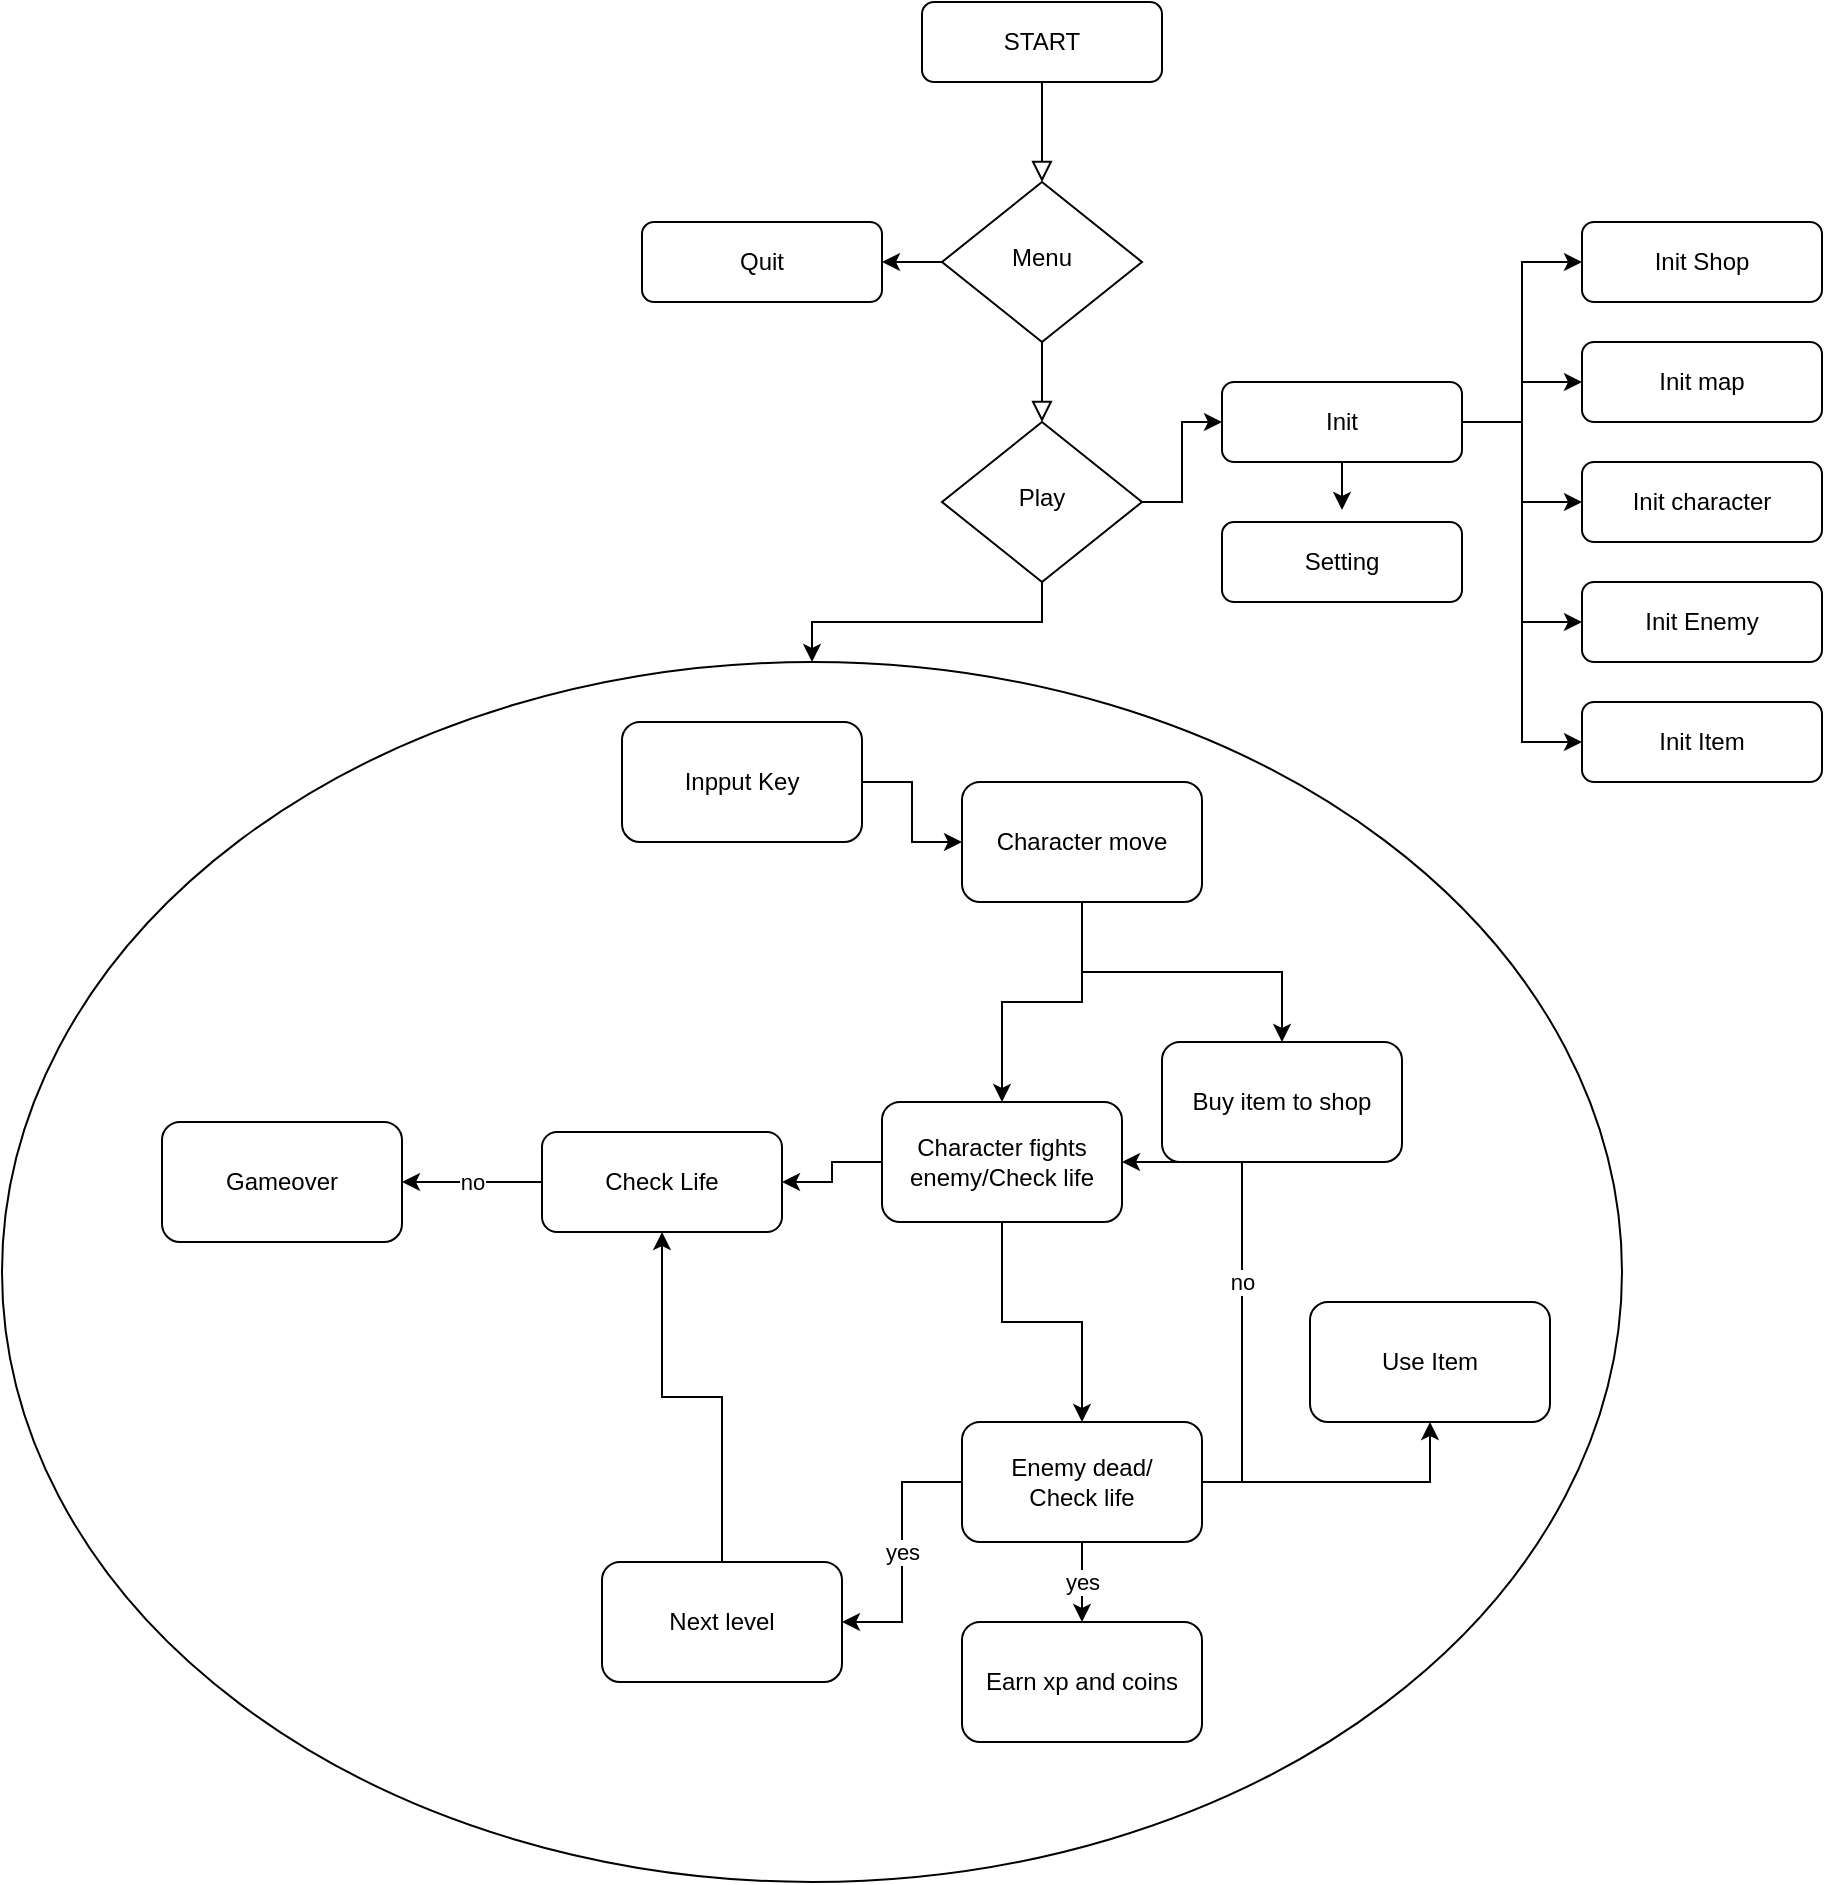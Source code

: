 <mxfile version="21.7.5" type="github">
  <diagram id="C5RBs43oDa-KdzZeNtuy" name="Page-1">
    <mxGraphModel dx="2191" dy="803" grid="1" gridSize="10" guides="1" tooltips="1" connect="1" arrows="1" fold="1" page="1" pageScale="1" pageWidth="827" pageHeight="1169" math="0" shadow="0">
      <root>
        <mxCell id="WIyWlLk6GJQsqaUBKTNV-0" />
        <mxCell id="WIyWlLk6GJQsqaUBKTNV-1" parent="WIyWlLk6GJQsqaUBKTNV-0" />
        <mxCell id="WIyWlLk6GJQsqaUBKTNV-2" value="" style="rounded=0;html=1;jettySize=auto;orthogonalLoop=1;fontSize=11;endArrow=block;endFill=0;endSize=8;strokeWidth=1;shadow=0;labelBackgroundColor=none;edgeStyle=orthogonalEdgeStyle;" parent="WIyWlLk6GJQsqaUBKTNV-1" source="WIyWlLk6GJQsqaUBKTNV-3" target="WIyWlLk6GJQsqaUBKTNV-6" edge="1">
          <mxGeometry relative="1" as="geometry" />
        </mxCell>
        <mxCell id="WIyWlLk6GJQsqaUBKTNV-3" value="START" style="rounded=1;whiteSpace=wrap;html=1;fontSize=12;glass=0;strokeWidth=1;shadow=0;" parent="WIyWlLk6GJQsqaUBKTNV-1" vertex="1">
          <mxGeometry x="160" y="80" width="120" height="40" as="geometry" />
        </mxCell>
        <mxCell id="WIyWlLk6GJQsqaUBKTNV-4" value="" style="rounded=0;html=1;jettySize=auto;orthogonalLoop=1;fontSize=11;endArrow=block;endFill=0;endSize=8;strokeWidth=1;shadow=0;labelBackgroundColor=none;edgeStyle=orthogonalEdgeStyle;" parent="WIyWlLk6GJQsqaUBKTNV-1" source="WIyWlLk6GJQsqaUBKTNV-6" target="WIyWlLk6GJQsqaUBKTNV-10" edge="1">
          <mxGeometry y="20" relative="1" as="geometry">
            <mxPoint as="offset" />
          </mxGeometry>
        </mxCell>
        <mxCell id="Haqf0RjQzHmTsxDKIwQP-2" style="edgeStyle=orthogonalEdgeStyle;rounded=0;orthogonalLoop=1;jettySize=auto;html=1;exitX=0;exitY=0.5;exitDx=0;exitDy=0;" parent="WIyWlLk6GJQsqaUBKTNV-1" source="WIyWlLk6GJQsqaUBKTNV-6" target="Haqf0RjQzHmTsxDKIwQP-1" edge="1">
          <mxGeometry relative="1" as="geometry" />
        </mxCell>
        <mxCell id="WIyWlLk6GJQsqaUBKTNV-6" value="Menu" style="rhombus;whiteSpace=wrap;html=1;shadow=0;fontFamily=Helvetica;fontSize=12;align=center;strokeWidth=1;spacing=6;spacingTop=-4;" parent="WIyWlLk6GJQsqaUBKTNV-1" vertex="1">
          <mxGeometry x="170" y="170" width="100" height="80" as="geometry" />
        </mxCell>
        <mxCell id="WIyWlLk6GJQsqaUBKTNV-7" value="Setting" style="rounded=1;whiteSpace=wrap;html=1;fontSize=12;glass=0;strokeWidth=1;shadow=0;" parent="WIyWlLk6GJQsqaUBKTNV-1" vertex="1">
          <mxGeometry x="310" y="340" width="120" height="40" as="geometry" />
        </mxCell>
        <mxCell id="Haqf0RjQzHmTsxDKIwQP-9" style="edgeStyle=orthogonalEdgeStyle;rounded=0;orthogonalLoop=1;jettySize=auto;html=1;exitX=1;exitY=0.5;exitDx=0;exitDy=0;entryX=0;entryY=0.5;entryDx=0;entryDy=0;" parent="WIyWlLk6GJQsqaUBKTNV-1" source="WIyWlLk6GJQsqaUBKTNV-10" target="WIyWlLk6GJQsqaUBKTNV-12" edge="1">
          <mxGeometry relative="1" as="geometry" />
        </mxCell>
        <mxCell id="Haqf0RjQzHmTsxDKIwQP-11" style="edgeStyle=orthogonalEdgeStyle;rounded=0;orthogonalLoop=1;jettySize=auto;html=1;exitX=0.5;exitY=1;exitDx=0;exitDy=0;entryX=0.5;entryY=0;entryDx=0;entryDy=0;" parent="WIyWlLk6GJQsqaUBKTNV-1" source="WIyWlLk6GJQsqaUBKTNV-10" target="Haqf0RjQzHmTsxDKIwQP-10" edge="1">
          <mxGeometry relative="1" as="geometry" />
        </mxCell>
        <mxCell id="WIyWlLk6GJQsqaUBKTNV-10" value="Play" style="rhombus;whiteSpace=wrap;html=1;shadow=0;fontFamily=Helvetica;fontSize=12;align=center;strokeWidth=1;spacing=6;spacingTop=-4;" parent="WIyWlLk6GJQsqaUBKTNV-1" vertex="1">
          <mxGeometry x="170" y="290" width="100" height="80" as="geometry" />
        </mxCell>
        <mxCell id="Haqf0RjQzHmTsxDKIwQP-6" style="edgeStyle=orthogonalEdgeStyle;rounded=0;orthogonalLoop=1;jettySize=auto;html=1;exitX=1;exitY=0.5;exitDx=0;exitDy=0;entryX=0;entryY=0.5;entryDx=0;entryDy=0;" parent="WIyWlLk6GJQsqaUBKTNV-1" source="WIyWlLk6GJQsqaUBKTNV-12" target="Haqf0RjQzHmTsxDKIwQP-4" edge="1">
          <mxGeometry relative="1" as="geometry" />
        </mxCell>
        <mxCell id="Haqf0RjQzHmTsxDKIwQP-7" style="edgeStyle=orthogonalEdgeStyle;rounded=0;orthogonalLoop=1;jettySize=auto;html=1;exitX=1;exitY=0.5;exitDx=0;exitDy=0;entryX=0;entryY=0.5;entryDx=0;entryDy=0;" parent="WIyWlLk6GJQsqaUBKTNV-1" source="WIyWlLk6GJQsqaUBKTNV-12" target="Haqf0RjQzHmTsxDKIwQP-5" edge="1">
          <mxGeometry relative="1" as="geometry" />
        </mxCell>
        <mxCell id="Haqf0RjQzHmTsxDKIwQP-8" style="edgeStyle=orthogonalEdgeStyle;rounded=0;orthogonalLoop=1;jettySize=auto;html=1;exitX=1;exitY=0.5;exitDx=0;exitDy=0;entryX=0;entryY=0.5;entryDx=0;entryDy=0;" parent="WIyWlLk6GJQsqaUBKTNV-1" source="WIyWlLk6GJQsqaUBKTNV-12" target="Haqf0RjQzHmTsxDKIwQP-3" edge="1">
          <mxGeometry relative="1" as="geometry" />
        </mxCell>
        <mxCell id="Haqf0RjQzHmTsxDKIwQP-16" style="edgeStyle=orthogonalEdgeStyle;rounded=0;orthogonalLoop=1;jettySize=auto;html=1;exitX=1;exitY=0.5;exitDx=0;exitDy=0;entryX=0;entryY=0.5;entryDx=0;entryDy=0;" parent="WIyWlLk6GJQsqaUBKTNV-1" source="WIyWlLk6GJQsqaUBKTNV-12" target="Haqf0RjQzHmTsxDKIwQP-15" edge="1">
          <mxGeometry relative="1" as="geometry" />
        </mxCell>
        <mxCell id="Haqf0RjQzHmTsxDKIwQP-18" style="edgeStyle=orthogonalEdgeStyle;rounded=0;orthogonalLoop=1;jettySize=auto;html=1;exitX=1;exitY=0.5;exitDx=0;exitDy=0;entryX=0;entryY=0.5;entryDx=0;entryDy=0;" parent="WIyWlLk6GJQsqaUBKTNV-1" source="WIyWlLk6GJQsqaUBKTNV-12" target="Haqf0RjQzHmTsxDKIwQP-17" edge="1">
          <mxGeometry relative="1" as="geometry" />
        </mxCell>
        <mxCell id="uIWjwc4P86Pc6bijixl_-3" style="edgeStyle=orthogonalEdgeStyle;rounded=0;orthogonalLoop=1;jettySize=auto;html=1;exitX=0.5;exitY=1;exitDx=0;exitDy=0;entryX=0.5;entryY=-0.15;entryDx=0;entryDy=0;entryPerimeter=0;" edge="1" parent="WIyWlLk6GJQsqaUBKTNV-1" source="WIyWlLk6GJQsqaUBKTNV-12" target="WIyWlLk6GJQsqaUBKTNV-7">
          <mxGeometry relative="1" as="geometry" />
        </mxCell>
        <mxCell id="WIyWlLk6GJQsqaUBKTNV-12" value="Init" style="rounded=1;whiteSpace=wrap;html=1;fontSize=12;glass=0;strokeWidth=1;shadow=0;" parent="WIyWlLk6GJQsqaUBKTNV-1" vertex="1">
          <mxGeometry x="310" y="270" width="120" height="40" as="geometry" />
        </mxCell>
        <mxCell id="Haqf0RjQzHmTsxDKIwQP-1" value="Quit" style="rounded=1;whiteSpace=wrap;html=1;fontSize=12;glass=0;strokeWidth=1;shadow=0;" parent="WIyWlLk6GJQsqaUBKTNV-1" vertex="1">
          <mxGeometry x="20" y="190" width="120" height="40" as="geometry" />
        </mxCell>
        <mxCell id="Haqf0RjQzHmTsxDKIwQP-3" value="Init Enemy" style="rounded=1;whiteSpace=wrap;html=1;fontSize=12;glass=0;strokeWidth=1;shadow=0;" parent="WIyWlLk6GJQsqaUBKTNV-1" vertex="1">
          <mxGeometry x="490" y="370" width="120" height="40" as="geometry" />
        </mxCell>
        <mxCell id="Haqf0RjQzHmTsxDKIwQP-4" value="Init character" style="rounded=1;whiteSpace=wrap;html=1;fontSize=12;glass=0;strokeWidth=1;shadow=0;" parent="WIyWlLk6GJQsqaUBKTNV-1" vertex="1">
          <mxGeometry x="490" y="310" width="120" height="40" as="geometry" />
        </mxCell>
        <mxCell id="Haqf0RjQzHmTsxDKIwQP-5" value="Init map" style="rounded=1;whiteSpace=wrap;html=1;fontSize=12;glass=0;strokeWidth=1;shadow=0;" parent="WIyWlLk6GJQsqaUBKTNV-1" vertex="1">
          <mxGeometry x="490" y="250" width="120" height="40" as="geometry" />
        </mxCell>
        <mxCell id="Haqf0RjQzHmTsxDKIwQP-10" value="" style="ellipse;whiteSpace=wrap;html=1;" parent="WIyWlLk6GJQsqaUBKTNV-1" vertex="1">
          <mxGeometry x="-300" y="410" width="810" height="610" as="geometry" />
        </mxCell>
        <mxCell id="Haqf0RjQzHmTsxDKIwQP-21" style="edgeStyle=orthogonalEdgeStyle;rounded=0;orthogonalLoop=1;jettySize=auto;html=1;exitX=1;exitY=0.5;exitDx=0;exitDy=0;entryX=0;entryY=0.5;entryDx=0;entryDy=0;" parent="WIyWlLk6GJQsqaUBKTNV-1" source="Haqf0RjQzHmTsxDKIwQP-13" target="Haqf0RjQzHmTsxDKIwQP-19" edge="1">
          <mxGeometry relative="1" as="geometry" />
        </mxCell>
        <mxCell id="Haqf0RjQzHmTsxDKIwQP-13" value="Inpput Key" style="rounded=1;whiteSpace=wrap;html=1;" parent="WIyWlLk6GJQsqaUBKTNV-1" vertex="1">
          <mxGeometry x="10" y="440" width="120" height="60" as="geometry" />
        </mxCell>
        <mxCell id="Haqf0RjQzHmTsxDKIwQP-15" value="Init Item" style="rounded=1;whiteSpace=wrap;html=1;fontSize=12;glass=0;strokeWidth=1;shadow=0;" parent="WIyWlLk6GJQsqaUBKTNV-1" vertex="1">
          <mxGeometry x="490" y="430" width="120" height="40" as="geometry" />
        </mxCell>
        <mxCell id="Haqf0RjQzHmTsxDKIwQP-17" value="Init Shop" style="rounded=1;whiteSpace=wrap;html=1;fontSize=12;glass=0;strokeWidth=1;shadow=0;" parent="WIyWlLk6GJQsqaUBKTNV-1" vertex="1">
          <mxGeometry x="490" y="190" width="120" height="40" as="geometry" />
        </mxCell>
        <mxCell id="Haqf0RjQzHmTsxDKIwQP-33" style="edgeStyle=orthogonalEdgeStyle;rounded=0;orthogonalLoop=1;jettySize=auto;html=1;exitX=0.5;exitY=1;exitDx=0;exitDy=0;entryX=0.5;entryY=0;entryDx=0;entryDy=0;" parent="WIyWlLk6GJQsqaUBKTNV-1" source="Haqf0RjQzHmTsxDKIwQP-19" target="Haqf0RjQzHmTsxDKIwQP-22" edge="1">
          <mxGeometry relative="1" as="geometry" />
        </mxCell>
        <mxCell id="uIWjwc4P86Pc6bijixl_-1" style="edgeStyle=orthogonalEdgeStyle;rounded=0;orthogonalLoop=1;jettySize=auto;html=1;exitX=0.5;exitY=1;exitDx=0;exitDy=0;entryX=0.5;entryY=0;entryDx=0;entryDy=0;" edge="1" parent="WIyWlLk6GJQsqaUBKTNV-1" source="Haqf0RjQzHmTsxDKIwQP-19" target="mlxw_Qikl5J4blPZQpOY-4">
          <mxGeometry relative="1" as="geometry" />
        </mxCell>
        <mxCell id="Haqf0RjQzHmTsxDKIwQP-19" value="Character move" style="rounded=1;whiteSpace=wrap;html=1;" parent="WIyWlLk6GJQsqaUBKTNV-1" vertex="1">
          <mxGeometry x="180" y="470" width="120" height="60" as="geometry" />
        </mxCell>
        <mxCell id="Haqf0RjQzHmTsxDKIwQP-35" style="edgeStyle=orthogonalEdgeStyle;rounded=0;orthogonalLoop=1;jettySize=auto;html=1;exitX=0.5;exitY=1;exitDx=0;exitDy=0;entryX=0.5;entryY=0;entryDx=0;entryDy=0;" parent="WIyWlLk6GJQsqaUBKTNV-1" source="Haqf0RjQzHmTsxDKIwQP-22" target="Haqf0RjQzHmTsxDKIwQP-34" edge="1">
          <mxGeometry relative="1" as="geometry" />
        </mxCell>
        <mxCell id="Haqf0RjQzHmTsxDKIwQP-45" style="edgeStyle=orthogonalEdgeStyle;rounded=0;orthogonalLoop=1;jettySize=auto;html=1;exitX=0;exitY=0.5;exitDx=0;exitDy=0;entryX=1;entryY=0.5;entryDx=0;entryDy=0;" parent="WIyWlLk6GJQsqaUBKTNV-1" source="Haqf0RjQzHmTsxDKIwQP-22" target="Haqf0RjQzHmTsxDKIwQP-44" edge="1">
          <mxGeometry relative="1" as="geometry" />
        </mxCell>
        <mxCell id="Haqf0RjQzHmTsxDKIwQP-22" value="Character fights enemy/Check life" style="rounded=1;whiteSpace=wrap;html=1;" parent="WIyWlLk6GJQsqaUBKTNV-1" vertex="1">
          <mxGeometry x="140" y="630" width="120" height="60" as="geometry" />
        </mxCell>
        <mxCell id="Haqf0RjQzHmTsxDKIwQP-38" value="yes" style="edgeStyle=orthogonalEdgeStyle;rounded=0;orthogonalLoop=1;jettySize=auto;html=1;exitX=0.5;exitY=1;exitDx=0;exitDy=0;entryX=0.5;entryY=0;entryDx=0;entryDy=0;" parent="WIyWlLk6GJQsqaUBKTNV-1" source="Haqf0RjQzHmTsxDKIwQP-34" target="Haqf0RjQzHmTsxDKIwQP-37" edge="1">
          <mxGeometry relative="1" as="geometry" />
        </mxCell>
        <mxCell id="Haqf0RjQzHmTsxDKIwQP-41" value="no" style="edgeStyle=orthogonalEdgeStyle;rounded=0;orthogonalLoop=1;jettySize=auto;html=1;exitX=1;exitY=0.5;exitDx=0;exitDy=0;entryX=1;entryY=0.5;entryDx=0;entryDy=0;" parent="WIyWlLk6GJQsqaUBKTNV-1" source="Haqf0RjQzHmTsxDKIwQP-34" target="Haqf0RjQzHmTsxDKIwQP-22" edge="1">
          <mxGeometry relative="1" as="geometry" />
        </mxCell>
        <mxCell id="Haqf0RjQzHmTsxDKIwQP-43" value="yes" style="edgeStyle=orthogonalEdgeStyle;rounded=0;orthogonalLoop=1;jettySize=auto;html=1;exitX=0;exitY=0.5;exitDx=0;exitDy=0;entryX=1;entryY=0.5;entryDx=0;entryDy=0;" parent="WIyWlLk6GJQsqaUBKTNV-1" source="Haqf0RjQzHmTsxDKIwQP-34" target="Haqf0RjQzHmTsxDKIwQP-42" edge="1">
          <mxGeometry relative="1" as="geometry" />
        </mxCell>
        <mxCell id="uIWjwc4P86Pc6bijixl_-0" style="edgeStyle=orthogonalEdgeStyle;rounded=0;orthogonalLoop=1;jettySize=auto;html=1;entryX=0.5;entryY=1;entryDx=0;entryDy=0;" edge="1" parent="WIyWlLk6GJQsqaUBKTNV-1" source="Haqf0RjQzHmTsxDKIwQP-34" target="mlxw_Qikl5J4blPZQpOY-1">
          <mxGeometry relative="1" as="geometry" />
        </mxCell>
        <mxCell id="Haqf0RjQzHmTsxDKIwQP-34" value="Enemy dead/&lt;br&gt;Check life" style="rounded=1;whiteSpace=wrap;html=1;" parent="WIyWlLk6GJQsqaUBKTNV-1" vertex="1">
          <mxGeometry x="180" y="790" width="120" height="60" as="geometry" />
        </mxCell>
        <mxCell id="Haqf0RjQzHmTsxDKIwQP-37" value="Earn xp and coins" style="rounded=1;whiteSpace=wrap;html=1;" parent="WIyWlLk6GJQsqaUBKTNV-1" vertex="1">
          <mxGeometry x="180" y="890" width="120" height="60" as="geometry" />
        </mxCell>
        <mxCell id="mlxw_Qikl5J4blPZQpOY-6" style="edgeStyle=orthogonalEdgeStyle;rounded=0;orthogonalLoop=1;jettySize=auto;html=1;entryX=0.5;entryY=1;entryDx=0;entryDy=0;" parent="WIyWlLk6GJQsqaUBKTNV-1" source="Haqf0RjQzHmTsxDKIwQP-42" target="Haqf0RjQzHmTsxDKIwQP-44" edge="1">
          <mxGeometry relative="1" as="geometry" />
        </mxCell>
        <mxCell id="Haqf0RjQzHmTsxDKIwQP-42" value="Next level" style="rounded=1;whiteSpace=wrap;html=1;" parent="WIyWlLk6GJQsqaUBKTNV-1" vertex="1">
          <mxGeometry y="860" width="120" height="60" as="geometry" />
        </mxCell>
        <mxCell id="Haqf0RjQzHmTsxDKIwQP-47" value="no" style="edgeStyle=orthogonalEdgeStyle;rounded=0;orthogonalLoop=1;jettySize=auto;html=1;exitX=0;exitY=0.5;exitDx=0;exitDy=0;entryX=1;entryY=0.5;entryDx=0;entryDy=0;" parent="WIyWlLk6GJQsqaUBKTNV-1" source="Haqf0RjQzHmTsxDKIwQP-44" target="Haqf0RjQzHmTsxDKIwQP-46" edge="1">
          <mxGeometry relative="1" as="geometry" />
        </mxCell>
        <mxCell id="Haqf0RjQzHmTsxDKIwQP-44" value="Check Life" style="rounded=1;whiteSpace=wrap;html=1;" parent="WIyWlLk6GJQsqaUBKTNV-1" vertex="1">
          <mxGeometry x="-30" y="645" width="120" height="50" as="geometry" />
        </mxCell>
        <mxCell id="Haqf0RjQzHmTsxDKIwQP-46" value="Gameover&lt;br&gt;" style="rounded=1;whiteSpace=wrap;html=1;" parent="WIyWlLk6GJQsqaUBKTNV-1" vertex="1">
          <mxGeometry x="-220" y="640" width="120" height="60" as="geometry" />
        </mxCell>
        <mxCell id="mlxw_Qikl5J4blPZQpOY-1" value="Use Item" style="rounded=1;whiteSpace=wrap;html=1;" parent="WIyWlLk6GJQsqaUBKTNV-1" vertex="1">
          <mxGeometry x="354" y="730" width="120" height="60" as="geometry" />
        </mxCell>
        <mxCell id="mlxw_Qikl5J4blPZQpOY-4" value="Buy item to shop" style="rounded=1;whiteSpace=wrap;html=1;" parent="WIyWlLk6GJQsqaUBKTNV-1" vertex="1">
          <mxGeometry x="280" y="600" width="120" height="60" as="geometry" />
        </mxCell>
      </root>
    </mxGraphModel>
  </diagram>
</mxfile>
